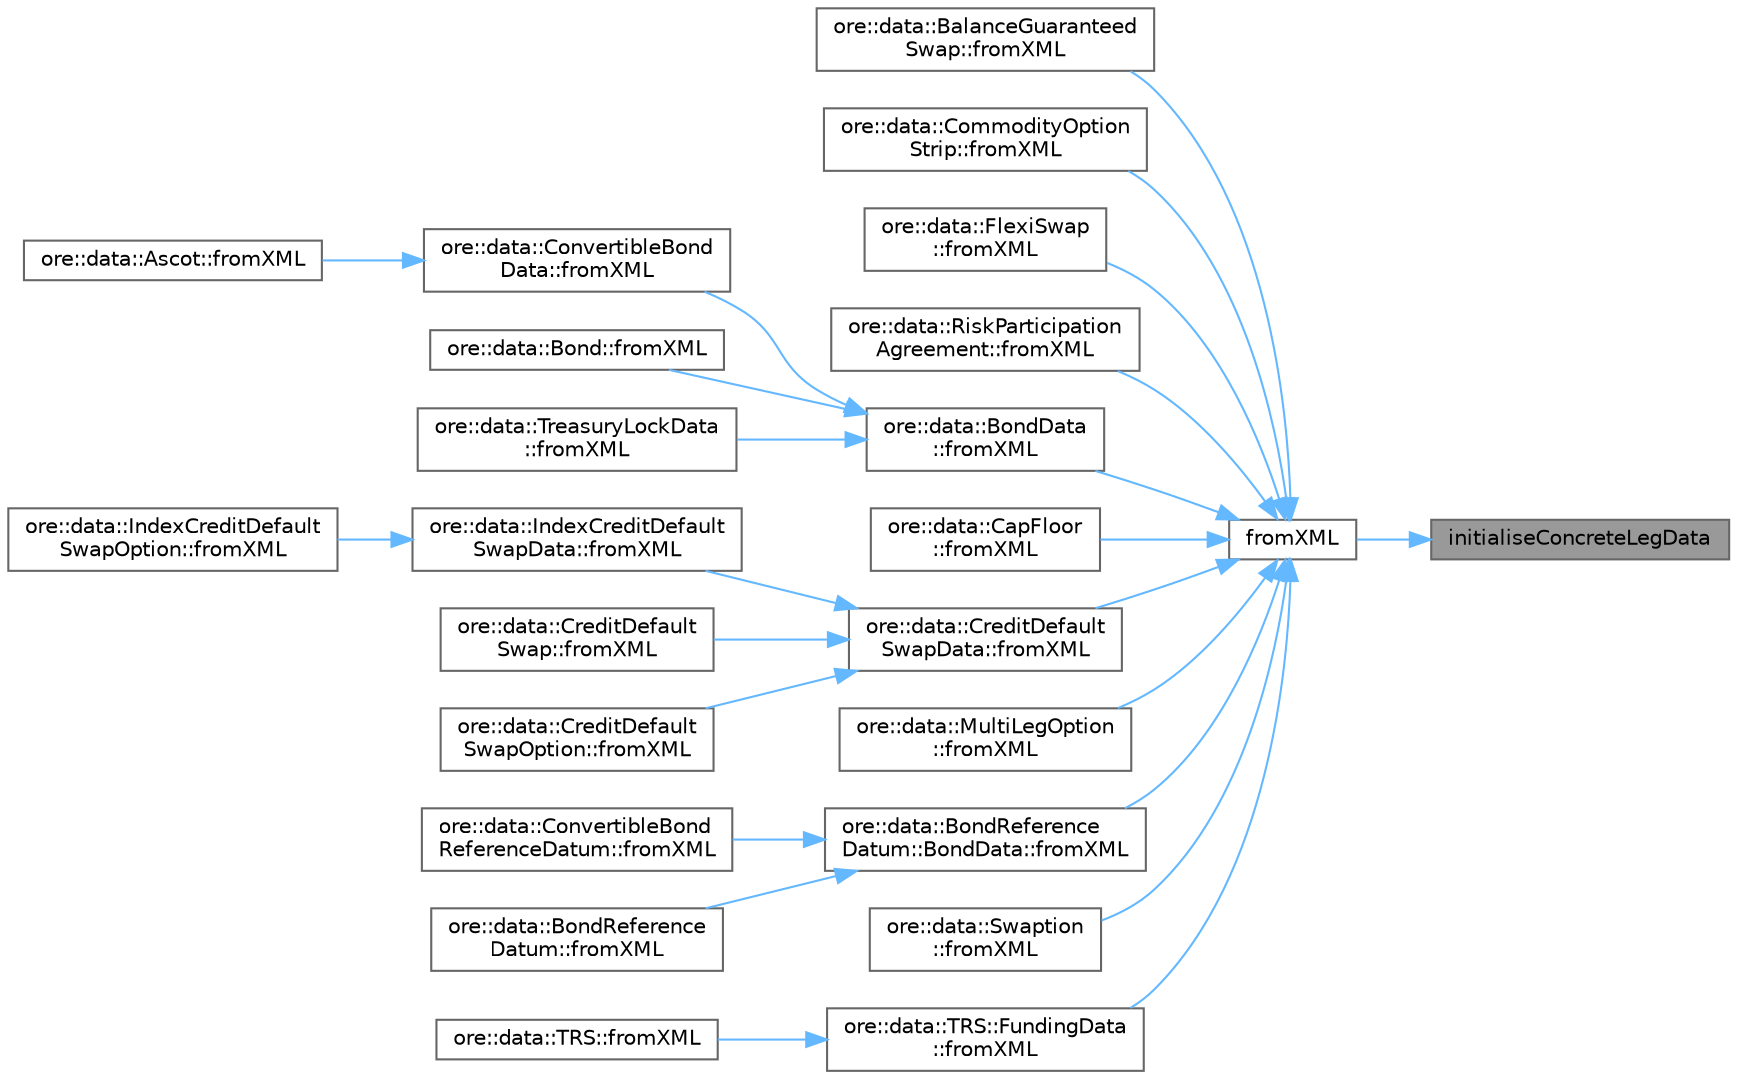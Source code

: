 digraph "initialiseConcreteLegData"
{
 // INTERACTIVE_SVG=YES
 // LATEX_PDF_SIZE
  bgcolor="transparent";
  edge [fontname=Helvetica,fontsize=10,labelfontname=Helvetica,labelfontsize=10];
  node [fontname=Helvetica,fontsize=10,shape=box,height=0.2,width=0.4];
  rankdir="RL";
  Node1 [label="initialiseConcreteLegData",height=0.2,width=0.4,color="gray40", fillcolor="grey60", style="filled", fontcolor="black",tooltip=" "];
  Node1 -> Node2 [dir="back",color="steelblue1",style="solid"];
  Node2 [label="fromXML",height=0.2,width=0.4,color="grey40", fillcolor="white", style="filled",URL="$classore_1_1data_1_1_leg_data.html#a7741ae0fc924943de5bfe02928262eb7",tooltip=" "];
  Node2 -> Node3 [dir="back",color="steelblue1",style="solid"];
  Node3 [label="ore::data::BalanceGuaranteed\lSwap::fromXML",height=0.2,width=0.4,color="grey40", fillcolor="white", style="filled",URL="$classore_1_1data_1_1_balance_guaranteed_swap.html#a510baf06568510646decfeaf1753e526",tooltip=" "];
  Node2 -> Node4 [dir="back",color="steelblue1",style="solid"];
  Node4 [label="ore::data::CommodityOption\lStrip::fromXML",height=0.2,width=0.4,color="grey40", fillcolor="white", style="filled",URL="$classore_1_1data_1_1_commodity_option_strip.html#a510baf06568510646decfeaf1753e526",tooltip=" "];
  Node2 -> Node5 [dir="back",color="steelblue1",style="solid"];
  Node5 [label="ore::data::FlexiSwap\l::fromXML",height=0.2,width=0.4,color="grey40", fillcolor="white", style="filled",URL="$classore_1_1data_1_1_flexi_swap.html#a510baf06568510646decfeaf1753e526",tooltip=" "];
  Node2 -> Node6 [dir="back",color="steelblue1",style="solid"];
  Node6 [label="ore::data::RiskParticipation\lAgreement::fromXML",height=0.2,width=0.4,color="grey40", fillcolor="white", style="filled",URL="$classore_1_1data_1_1_risk_participation_agreement.html#a510baf06568510646decfeaf1753e526",tooltip=" "];
  Node2 -> Node7 [dir="back",color="steelblue1",style="solid"];
  Node7 [label="ore::data::BondData\l::fromXML",height=0.2,width=0.4,color="grey40", fillcolor="white", style="filled",URL="$classore_1_1data_1_1_bond_data.html#a7741ae0fc924943de5bfe02928262eb7",tooltip="XMLSerializable interface."];
  Node7 -> Node8 [dir="back",color="steelblue1",style="solid"];
  Node8 [label="ore::data::ConvertibleBond\lData::fromXML",height=0.2,width=0.4,color="grey40", fillcolor="white", style="filled",URL="$classore_1_1data_1_1_convertible_bond_data.html#a510baf06568510646decfeaf1753e526",tooltip=" "];
  Node8 -> Node9 [dir="back",color="steelblue1",style="solid"];
  Node9 [label="ore::data::Ascot::fromXML",height=0.2,width=0.4,color="grey40", fillcolor="white", style="filled",URL="$classore_1_1data_1_1_ascot.html#a7741ae0fc924943de5bfe02928262eb7",tooltip=" "];
  Node7 -> Node10 [dir="back",color="steelblue1",style="solid"];
  Node10 [label="ore::data::Bond::fromXML",height=0.2,width=0.4,color="grey40", fillcolor="white", style="filled",URL="$classore_1_1data_1_1_bond.html#a7741ae0fc924943de5bfe02928262eb7",tooltip="XMLSerializable interface."];
  Node7 -> Node11 [dir="back",color="steelblue1",style="solid"];
  Node11 [label="ore::data::TreasuryLockData\l::fromXML",height=0.2,width=0.4,color="grey40", fillcolor="white", style="filled",URL="$classore_1_1data_1_1_treasury_lock_data.html#a7741ae0fc924943de5bfe02928262eb7",tooltip="XMLSerializable interface."];
  Node2 -> Node12 [dir="back",color="steelblue1",style="solid"];
  Node12 [label="ore::data::CapFloor\l::fromXML",height=0.2,width=0.4,color="grey40", fillcolor="white", style="filled",URL="$classore_1_1data_1_1_cap_floor.html#a7741ae0fc924943de5bfe02928262eb7",tooltip=" "];
  Node2 -> Node13 [dir="back",color="steelblue1",style="solid"];
  Node13 [label="ore::data::CreditDefault\lSwapData::fromXML",height=0.2,width=0.4,color="grey40", fillcolor="white", style="filled",URL="$classore_1_1data_1_1_credit_default_swap_data.html#a7741ae0fc924943de5bfe02928262eb7",tooltip=" "];
  Node13 -> Node14 [dir="back",color="steelblue1",style="solid"];
  Node14 [label="ore::data::IndexCreditDefault\lSwapData::fromXML",height=0.2,width=0.4,color="grey40", fillcolor="white", style="filled",URL="$classore_1_1data_1_1_index_credit_default_swap_data.html#a510baf06568510646decfeaf1753e526",tooltip=" "];
  Node14 -> Node15 [dir="back",color="steelblue1",style="solid"];
  Node15 [label="ore::data::IndexCreditDefault\lSwapOption::fromXML",height=0.2,width=0.4,color="grey40", fillcolor="white", style="filled",URL="$classore_1_1data_1_1_index_credit_default_swap_option.html#a510baf06568510646decfeaf1753e526",tooltip=" "];
  Node13 -> Node16 [dir="back",color="steelblue1",style="solid"];
  Node16 [label="ore::data::CreditDefault\lSwap::fromXML",height=0.2,width=0.4,color="grey40", fillcolor="white", style="filled",URL="$classore_1_1data_1_1_credit_default_swap.html#a7741ae0fc924943de5bfe02928262eb7",tooltip=" "];
  Node13 -> Node17 [dir="back",color="steelblue1",style="solid"];
  Node17 [label="ore::data::CreditDefault\lSwapOption::fromXML",height=0.2,width=0.4,color="grey40", fillcolor="white", style="filled",URL="$classore_1_1data_1_1_credit_default_swap_option.html#a7741ae0fc924943de5bfe02928262eb7",tooltip=" "];
  Node2 -> Node18 [dir="back",color="steelblue1",style="solid"];
  Node18 [label="ore::data::MultiLegOption\l::fromXML",height=0.2,width=0.4,color="grey40", fillcolor="white", style="filled",URL="$classore_1_1data_1_1_multi_leg_option.html#a7741ae0fc924943de5bfe02928262eb7",tooltip=" "];
  Node2 -> Node19 [dir="back",color="steelblue1",style="solid"];
  Node19 [label="ore::data::BondReference\lDatum::BondData::fromXML",height=0.2,width=0.4,color="grey40", fillcolor="white", style="filled",URL="$structore_1_1data_1_1_bond_reference_datum_1_1_bond_data.html#a7741ae0fc924943de5bfe02928262eb7",tooltip=" "];
  Node19 -> Node20 [dir="back",color="steelblue1",style="solid"];
  Node20 [label="ore::data::ConvertibleBond\lReferenceDatum::fromXML",height=0.2,width=0.4,color="grey40", fillcolor="white", style="filled",URL="$classore_1_1data_1_1_convertible_bond_reference_datum.html#a7741ae0fc924943de5bfe02928262eb7",tooltip=" "];
  Node19 -> Node21 [dir="back",color="steelblue1",style="solid"];
  Node21 [label="ore::data::BondReference\lDatum::fromXML",height=0.2,width=0.4,color="grey40", fillcolor="white", style="filled",URL="$classore_1_1data_1_1_bond_reference_datum.html#a7741ae0fc924943de5bfe02928262eb7",tooltip=" "];
  Node2 -> Node22 [dir="back",color="steelblue1",style="solid"];
  Node22 [label="ore::data::Swaption\l::fromXML",height=0.2,width=0.4,color="grey40", fillcolor="white", style="filled",URL="$classore_1_1data_1_1_swaption.html#a7741ae0fc924943de5bfe02928262eb7",tooltip=" "];
  Node2 -> Node23 [dir="back",color="steelblue1",style="solid"];
  Node23 [label="ore::data::TRS::FundingData\l::fromXML",height=0.2,width=0.4,color="grey40", fillcolor="white", style="filled",URL="$classore_1_1data_1_1_t_r_s_1_1_funding_data.html#a7741ae0fc924943de5bfe02928262eb7",tooltip=" "];
  Node23 -> Node24 [dir="back",color="steelblue1",style="solid"];
  Node24 [label="ore::data::TRS::fromXML",height=0.2,width=0.4,color="grey40", fillcolor="white", style="filled",URL="$classore_1_1data_1_1_t_r_s.html#a7741ae0fc924943de5bfe02928262eb7",tooltip=" "];
}
